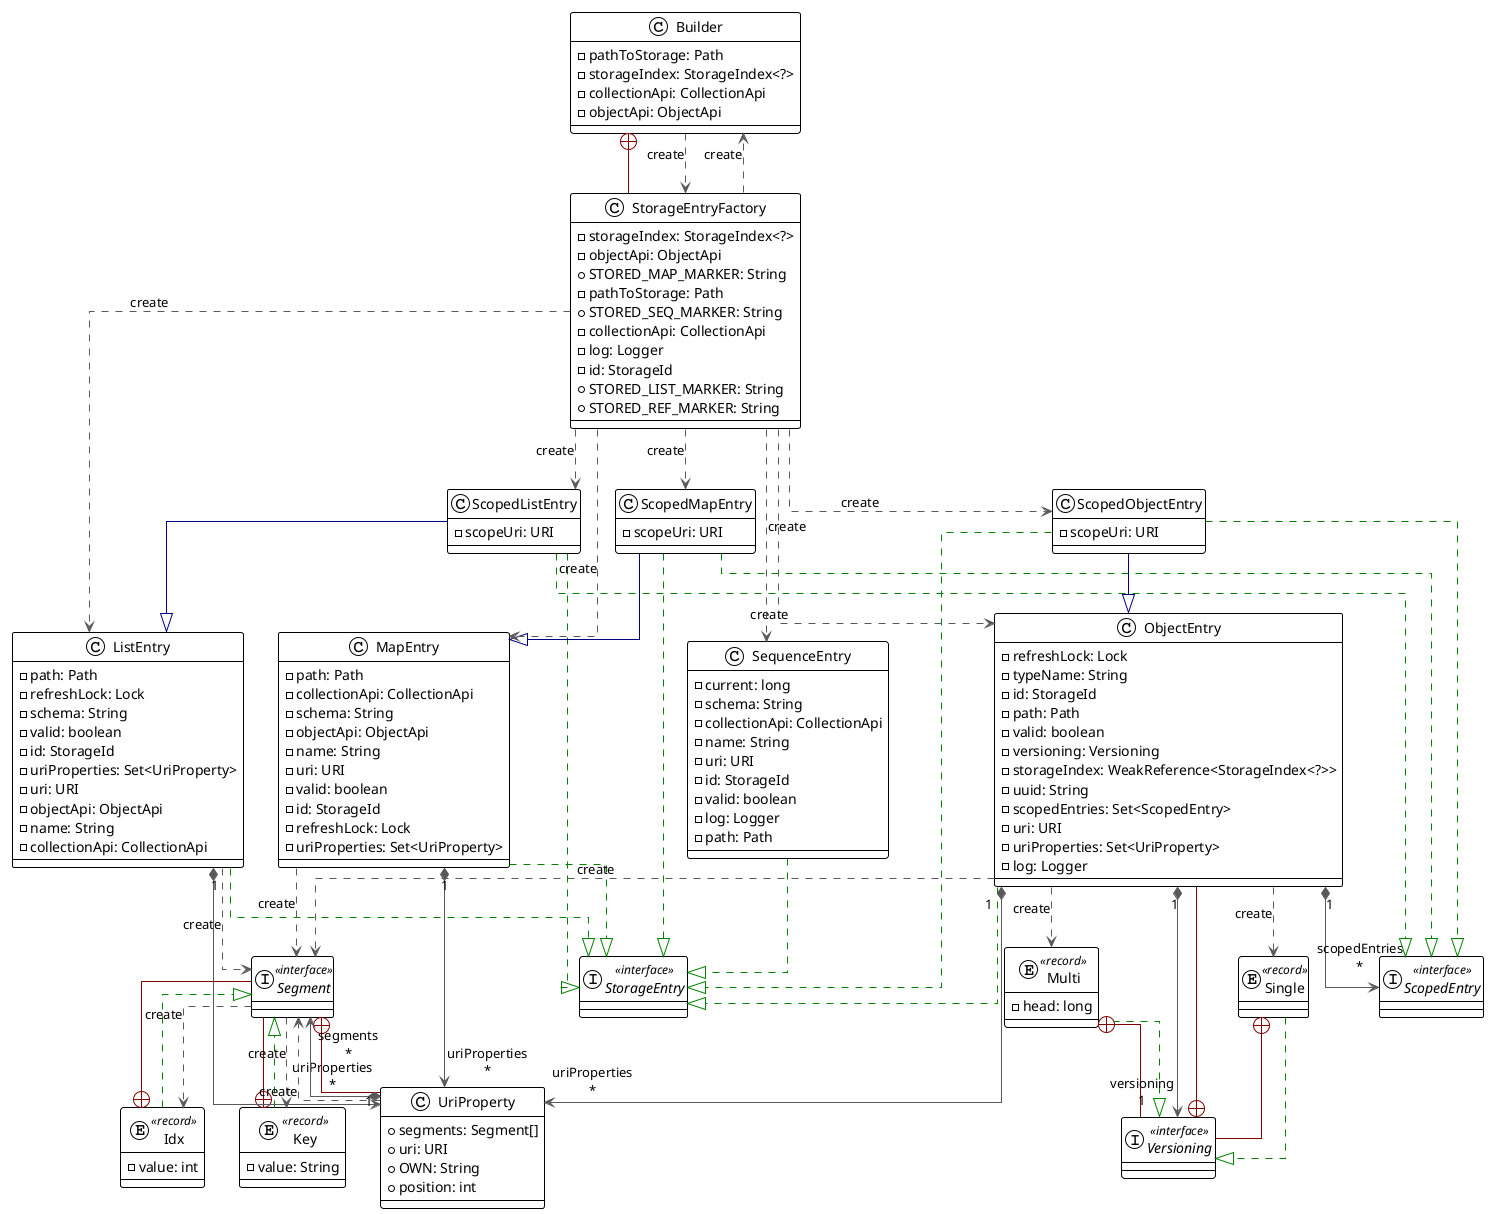 @startuml

!theme plain
top to bottom direction
skinparam linetype ortho

class Builder {
  - pathToStorage: Path
  - storageIndex: StorageIndex<?>
  - collectionApi: CollectionApi
  - objectApi: ObjectApi
}
entity Idx << record >> {
  - value: int
}
entity Key << record >> {
  - value: String
}
class ListEntry {
  - path: Path
  - refreshLock: Lock
  - schema: String
  - valid: boolean
  - id: StorageId
  - uriProperties: Set<UriProperty>
  - uri: URI
  - objectApi: ObjectApi
  - name: String
  - collectionApi: CollectionApi
}
class MapEntry {
  - path: Path
  - collectionApi: CollectionApi
  - schema: String
  - objectApi: ObjectApi
  - name: String
  - uri: URI
  - valid: boolean
  - id: StorageId
  - refreshLock: Lock
  - uriProperties: Set<UriProperty>
}
entity Multi << record >> {
  - head: long
}
class ObjectEntry {
  - refreshLock: Lock
  - typeName: String
  - id: StorageId
  - path: Path
  - valid: boolean
  - versioning: Versioning
  - storageIndex: WeakReference<StorageIndex<?>>
  - uuid: String
  - scopedEntries: Set<ScopedEntry>
  - uri: URI
  - uriProperties: Set<UriProperty>
  - log: Logger
}
interface ScopedEntry << interface >>
class ScopedListEntry {
  - scopeUri: URI
}
class ScopedMapEntry {
  - scopeUri: URI
}
class ScopedObjectEntry {
  - scopeUri: URI
}
interface Segment << interface >>
class SequenceEntry {
  - current: long
  - schema: String
  - collectionApi: CollectionApi
  - name: String
  - uri: URI
  - id: StorageId
  - valid: boolean
  - log: Logger
  - path: Path
}
entity Single << record >>
interface StorageEntry << interface >>
class StorageEntryFactory {
  - storageIndex: StorageIndex<?>
  - objectApi: ObjectApi
  + STORED_MAP_MARKER: String
  - pathToStorage: Path
  + STORED_SEQ_MARKER: String
  - collectionApi: CollectionApi
  - log: Logger
  - id: StorageId
  + STORED_LIST_MARKER: String
  + STORED_REF_MARKER: String
}
class UriProperty {
  + segments: Segment[]
  + uri: URI
  + OWN: String
  + position: int
}
interface Versioning << interface >>

Builder              +-[#820000,plain]-  StorageEntryFactory 
Builder              -[#595959,dashed]->  StorageEntryFactory : "«create»"
Idx                  +-[#820000,plain]-  Segment             
Idx                  -[#008200,dashed]-^  Segment             
Key                  +-[#820000,plain]-  Segment             
Key                  -[#008200,dashed]-^  Segment             
ListEntry            -[#595959,dashed]->  Segment             : "«create»"
ListEntry            -[#008200,dashed]-^  StorageEntry        
ListEntry           "1" *-[#595959,plain]-> "uriProperties\n*" UriProperty         
MapEntry             -[#595959,dashed]->  Segment             : "«create»"
MapEntry             -[#008200,dashed]-^  StorageEntry        
MapEntry            "1" *-[#595959,plain]-> "uriProperties\n*" UriProperty         
Multi                -[#008200,dashed]-^  Versioning          
Multi                +-[#820000,plain]-  Versioning          
ObjectEntry          -[#595959,dashed]->  Multi               : "«create»"
ObjectEntry         "1" *-[#595959,plain]-> "scopedEntries\n*" ScopedEntry         
ObjectEntry          -[#595959,dashed]->  Segment             : "«create»"
ObjectEntry          -[#595959,dashed]->  Single              : "«create»"
ObjectEntry          -[#008200,dashed]-^  StorageEntry        
ObjectEntry         "1" *-[#595959,plain]-> "uriProperties\n*" UriProperty         
ObjectEntry         "1" *-[#595959,plain]-> "versioning\n1" Versioning          
ScopedListEntry      -[#000082,plain]-^  ListEntry           
ScopedListEntry      -[#008200,dashed]-^  ScopedEntry         
ScopedListEntry      -[#008200,dashed]-^  StorageEntry        
ScopedMapEntry       -[#000082,plain]-^  MapEntry            
ScopedMapEntry       -[#008200,dashed]-^  ScopedEntry         
ScopedMapEntry       -[#008200,dashed]-^  StorageEntry        
ScopedObjectEntry    -[#000082,plain]-^  ObjectEntry         
ScopedObjectEntry    -[#008200,dashed]-^  ScopedEntry         
ScopedObjectEntry    -[#008200,dashed]-^  StorageEntry        
Segment              -[#595959,dashed]->  Idx                 : "«create»"
Segment              -[#595959,dashed]->  Key                 : "«create»"
Segment              +-[#820000,plain]-  UriProperty         
SequenceEntry        -[#008200,dashed]-^  StorageEntry        
Single               +-[#820000,plain]-  Versioning          
Single               -[#008200,dashed]-^  Versioning          
StorageEntryFactory  -[#595959,dashed]->  Builder             : "«create»"
StorageEntryFactory  -[#595959,dashed]->  ListEntry           : "«create»"
StorageEntryFactory  -[#595959,dashed]->  MapEntry            : "«create»"
StorageEntryFactory  -[#595959,dashed]->  ObjectEntry         : "«create»"
StorageEntryFactory  -[#595959,dashed]->  ScopedListEntry     : "«create»"
StorageEntryFactory  -[#595959,dashed]->  ScopedMapEntry      : "«create»"
StorageEntryFactory  -[#595959,dashed]->  ScopedObjectEntry   : "«create»"
StorageEntryFactory  -[#595959,dashed]->  SequenceEntry       : "«create»"
UriProperty         "1" *-[#595959,plain]-> "segments\n*" Segment             
UriProperty          -[#595959,dashed]->  Segment             : "«create»"
Versioning           +-[#820000,plain]-  ObjectEntry         
@enduml

